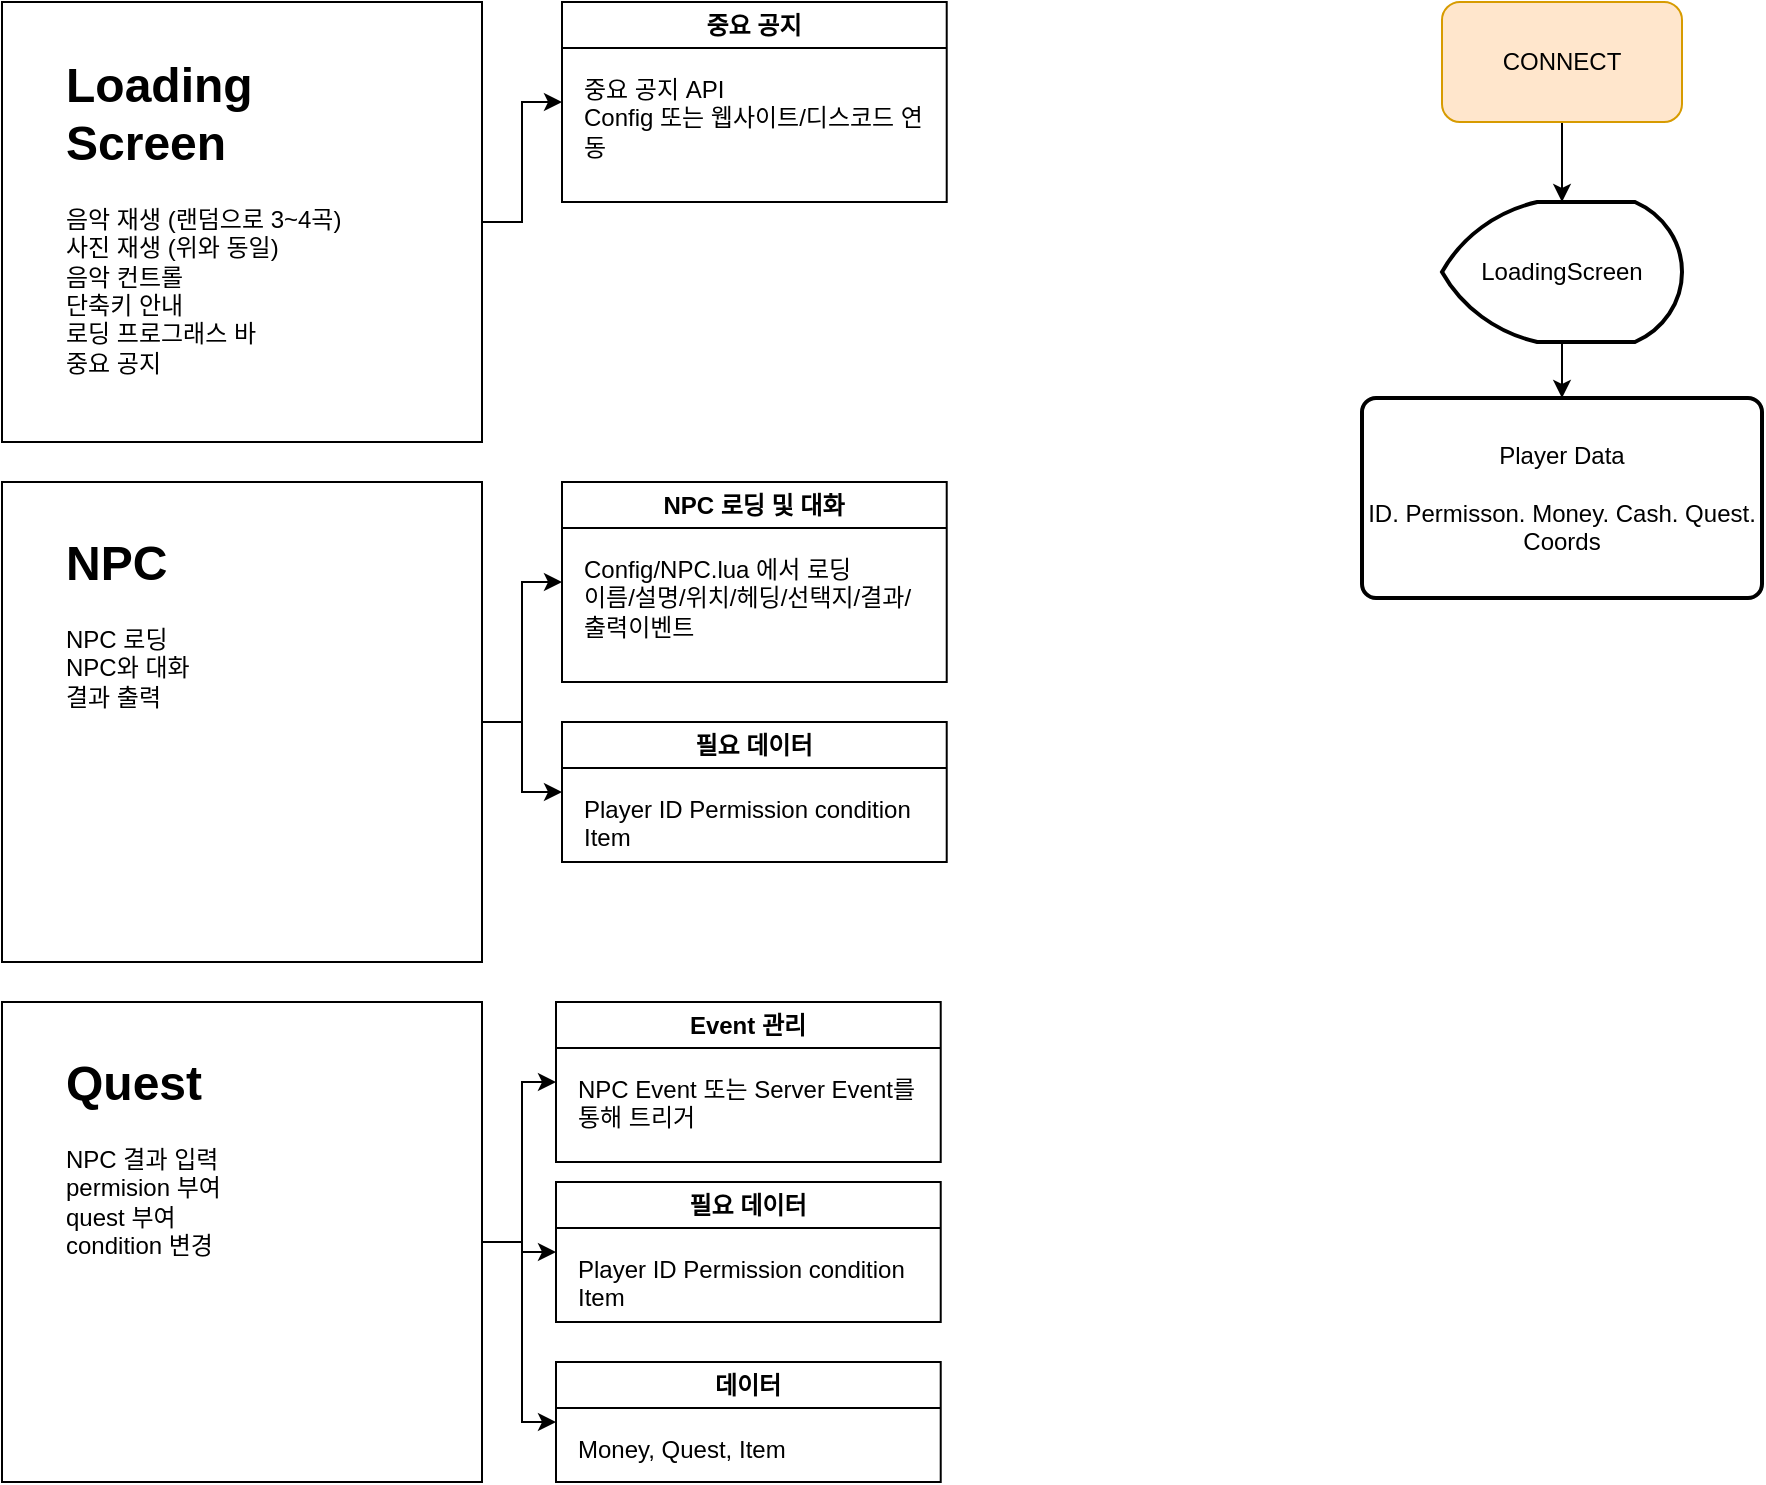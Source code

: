 <mxfile version="23.0.2" type="github">
  <diagram name="페이지-1" id="JTPiTUJ4401fEsxCc7Fc">
    <mxGraphModel dx="957" dy="553" grid="1" gridSize="10" guides="1" tooltips="1" connect="1" arrows="1" fold="1" page="1" pageScale="1" pageWidth="827" pageHeight="1169" math="0" shadow="0">
      <root>
        <mxCell id="0" />
        <mxCell id="1" parent="0" />
        <mxCell id="HM6ccCedCOGA6QJlXG_8-17" value="중요 공지" style="swimlane;whiteSpace=wrap;html=1;" parent="1" vertex="1">
          <mxGeometry x="320" y="40" width="192.36" height="100" as="geometry" />
        </mxCell>
        <mxCell id="HM6ccCedCOGA6QJlXG_8-22" value="&lt;div style=&quot;&quot;&gt;중요 공지 API&lt;/div&gt;&lt;div style=&quot;&quot;&gt;Config 또는 웹사이트/디스코드 연동&lt;/div&gt;" style="text;html=1;strokeColor=none;fillColor=none;align=left;verticalAlign=top;whiteSpace=wrap;rounded=0;" parent="HM6ccCedCOGA6QJlXG_8-17" vertex="1">
          <mxGeometry x="9.18" y="30" width="174" height="60" as="geometry" />
        </mxCell>
        <mxCell id="HM6ccCedCOGA6QJlXG_8-31" style="edgeStyle=orthogonalEdgeStyle;rounded=0;orthogonalLoop=1;jettySize=auto;html=1;exitX=1;exitY=0.5;exitDx=0;exitDy=0;" parent="1" source="HM6ccCedCOGA6QJlXG_8-2" target="HM6ccCedCOGA6QJlXG_8-17" edge="1">
          <mxGeometry relative="1" as="geometry" />
        </mxCell>
        <mxCell id="HM6ccCedCOGA6QJlXG_8-2" value="" style="whiteSpace=wrap;html=1;" parent="1" vertex="1">
          <mxGeometry x="40" y="40" width="240" height="220.0" as="geometry" />
        </mxCell>
        <mxCell id="HM6ccCedCOGA6QJlXG_8-4" value="&lt;h1&gt;Loading Screen&lt;/h1&gt;&lt;div&gt;음악 재생 (랜덤으로 3~4곡)&lt;/div&gt;&lt;div&gt;사진 재생 (위와 동일)&lt;/div&gt;&lt;div&gt;음악 컨트롤&lt;/div&gt;&lt;div&gt;단축키 안내&lt;/div&gt;&lt;div&gt;로딩 프로그래스 바&lt;/div&gt;&lt;div&gt;중요 공지&lt;/div&gt;" style="text;html=1;strokeColor=none;fillColor=none;spacing=5;spacingTop=-20;whiteSpace=wrap;overflow=hidden;rounded=0;" parent="1" vertex="1">
          <mxGeometry x="66.82" y="62" width="186.36" height="176" as="geometry" />
        </mxCell>
        <mxCell id="HM6ccCedCOGA6QJlXG_8-32" style="edgeStyle=orthogonalEdgeStyle;rounded=0;orthogonalLoop=1;jettySize=auto;html=1;exitX=1;exitY=0.5;exitDx=0;exitDy=0;" parent="1" source="HM6ccCedCOGA6QJlXG_8-23" target="HM6ccCedCOGA6QJlXG_8-26" edge="1">
          <mxGeometry relative="1" as="geometry" />
        </mxCell>
        <mxCell id="HM6ccCedCOGA6QJlXG_8-33" style="edgeStyle=orthogonalEdgeStyle;rounded=0;orthogonalLoop=1;jettySize=auto;html=1;exitX=1;exitY=0.5;exitDx=0;exitDy=0;" parent="1" source="HM6ccCedCOGA6QJlXG_8-23" target="HM6ccCedCOGA6QJlXG_8-28" edge="1">
          <mxGeometry relative="1" as="geometry" />
        </mxCell>
        <mxCell id="HM6ccCedCOGA6QJlXG_8-23" value="" style="whiteSpace=wrap;html=1;" parent="1" vertex="1">
          <mxGeometry x="40" y="280" width="240" height="240" as="geometry" />
        </mxCell>
        <mxCell id="HM6ccCedCOGA6QJlXG_8-24" value="&lt;h1&gt;NPC&lt;/h1&gt;&lt;div&gt;NPC 로딩&lt;/div&gt;&lt;div&gt;NPC와 대화&lt;/div&gt;&lt;div&gt;결과 출력&lt;/div&gt;" style="text;html=1;strokeColor=none;fillColor=none;spacing=5;spacingTop=-20;whiteSpace=wrap;overflow=hidden;rounded=0;" parent="1" vertex="1">
          <mxGeometry x="66.82" y="301" width="186.36" height="108" as="geometry" />
        </mxCell>
        <mxCell id="HM6ccCedCOGA6QJlXG_8-26" value="NPC 로딩 및 대화" style="swimlane;whiteSpace=wrap;html=1;" parent="1" vertex="1">
          <mxGeometry x="320" y="280" width="192.36" height="100" as="geometry" />
        </mxCell>
        <mxCell id="HM6ccCedCOGA6QJlXG_8-27" value="&lt;div style=&quot;&quot;&gt;Config/NPC.lua 에서 로딩&lt;/div&gt;&lt;div style=&quot;&quot;&gt;이름/설명/위치/헤딩/선택지/결과/출력이벤트&lt;/div&gt;" style="text;html=1;strokeColor=none;fillColor=none;align=left;verticalAlign=top;whiteSpace=wrap;rounded=0;" parent="HM6ccCedCOGA6QJlXG_8-26" vertex="1">
          <mxGeometry x="9.18" y="30" width="174" height="60" as="geometry" />
        </mxCell>
        <mxCell id="HM6ccCedCOGA6QJlXG_8-28" value="필요 데이터" style="swimlane;whiteSpace=wrap;html=1;" parent="1" vertex="1">
          <mxGeometry x="320" y="400" width="192.36" height="70" as="geometry" />
        </mxCell>
        <mxCell id="HM6ccCedCOGA6QJlXG_8-29" value="&lt;div style=&quot;&quot;&gt;Player ID Permission&amp;nbsp;condition Item&lt;/div&gt;" style="text;html=1;strokeColor=none;fillColor=none;align=left;verticalAlign=top;whiteSpace=wrap;rounded=0;" parent="HM6ccCedCOGA6QJlXG_8-28" vertex="1">
          <mxGeometry x="9.18" y="30" width="174" height="30" as="geometry" />
        </mxCell>
        <mxCell id="HM6ccCedCOGA6QJlXG_8-42" value="" style="edgeStyle=orthogonalEdgeStyle;rounded=0;orthogonalLoop=1;jettySize=auto;html=1;" parent="1" source="HM6ccCedCOGA6QJlXG_8-37" target="HM6ccCedCOGA6QJlXG_8-41" edge="1">
          <mxGeometry relative="1" as="geometry" />
        </mxCell>
        <mxCell id="HM6ccCedCOGA6QJlXG_8-37" value="CONNECT" style="rounded=1;whiteSpace=wrap;html=1;fillColor=#ffe6cc;strokeColor=#d79b00;" parent="1" vertex="1">
          <mxGeometry x="760" y="40" width="120" height="60" as="geometry" />
        </mxCell>
        <mxCell id="HM6ccCedCOGA6QJlXG_8-46" value="" style="edgeStyle=orthogonalEdgeStyle;rounded=0;orthogonalLoop=1;jettySize=auto;html=1;" parent="1" source="HM6ccCedCOGA6QJlXG_8-41" target="HM6ccCedCOGA6QJlXG_8-45" edge="1">
          <mxGeometry relative="1" as="geometry" />
        </mxCell>
        <mxCell id="HM6ccCedCOGA6QJlXG_8-41" value="LoadingScreen" style="strokeWidth=2;html=1;shape=mxgraph.flowchart.display;whiteSpace=wrap;" parent="1" vertex="1">
          <mxGeometry x="760" y="140" width="120" height="70" as="geometry" />
        </mxCell>
        <mxCell id="HM6ccCedCOGA6QJlXG_8-45" value="Player Data&lt;br&gt;&lt;br&gt;ID. Permisson. Money. Cash. Quest. Coords" style="rounded=1;whiteSpace=wrap;html=1;absoluteArcSize=1;arcSize=14;strokeWidth=2;" parent="1" vertex="1">
          <mxGeometry x="720" y="238" width="200" height="100" as="geometry" />
        </mxCell>
        <mxCell id="-OQbaOfbmaV7vUpkIr-i-3" style="edgeStyle=orthogonalEdgeStyle;rounded=0;orthogonalLoop=1;jettySize=auto;html=1;exitX=1;exitY=0.5;exitDx=0;exitDy=0;" edge="1" parent="1" source="HM6ccCedCOGA6QJlXG_8-48" target="-OQbaOfbmaV7vUpkIr-i-1">
          <mxGeometry relative="1" as="geometry" />
        </mxCell>
        <mxCell id="-OQbaOfbmaV7vUpkIr-i-7" style="edgeStyle=orthogonalEdgeStyle;rounded=0;orthogonalLoop=1;jettySize=auto;html=1;exitX=1;exitY=0.5;exitDx=0;exitDy=0;" edge="1" parent="1" source="HM6ccCedCOGA6QJlXG_8-48" target="-OQbaOfbmaV7vUpkIr-i-4">
          <mxGeometry relative="1" as="geometry" />
        </mxCell>
        <mxCell id="-OQbaOfbmaV7vUpkIr-i-10" style="edgeStyle=orthogonalEdgeStyle;rounded=0;orthogonalLoop=1;jettySize=auto;html=1;exitX=1;exitY=0.5;exitDx=0;exitDy=0;" edge="1" parent="1" source="HM6ccCedCOGA6QJlXG_8-48" target="-OQbaOfbmaV7vUpkIr-i-8">
          <mxGeometry relative="1" as="geometry" />
        </mxCell>
        <mxCell id="HM6ccCedCOGA6QJlXG_8-48" value="" style="whiteSpace=wrap;html=1;" parent="1" vertex="1">
          <mxGeometry x="40" y="540" width="240" height="240" as="geometry" />
        </mxCell>
        <mxCell id="HM6ccCedCOGA6QJlXG_8-49" value="&lt;h1&gt;Quest&lt;/h1&gt;&lt;div&gt;NPC 결과 입력&lt;/div&gt;&lt;div&gt;permision 부여&lt;/div&gt;&lt;div&gt;quest 부여&lt;/div&gt;&lt;div&gt;condition 변경&lt;/div&gt;" style="text;html=1;strokeColor=none;fillColor=none;spacing=5;spacingTop=-20;whiteSpace=wrap;overflow=hidden;rounded=0;" parent="1" vertex="1">
          <mxGeometry x="66.82" y="561" width="186.36" height="108" as="geometry" />
        </mxCell>
        <mxCell id="-OQbaOfbmaV7vUpkIr-i-1" value="Event 관리" style="swimlane;whiteSpace=wrap;html=1;" vertex="1" parent="1">
          <mxGeometry x="317" y="540" width="192.36" height="80" as="geometry" />
        </mxCell>
        <mxCell id="-OQbaOfbmaV7vUpkIr-i-2" value="&lt;div style=&quot;&quot;&gt;NPC Event 또는 Server Event를 통해 트리거&lt;/div&gt;" style="text;html=1;strokeColor=none;fillColor=none;align=left;verticalAlign=top;whiteSpace=wrap;rounded=0;" vertex="1" parent="-OQbaOfbmaV7vUpkIr-i-1">
          <mxGeometry x="9.18" y="30" width="174" height="40" as="geometry" />
        </mxCell>
        <mxCell id="-OQbaOfbmaV7vUpkIr-i-4" value="필요 데이터" style="swimlane;whiteSpace=wrap;html=1;" vertex="1" parent="1">
          <mxGeometry x="317" y="630" width="192.36" height="70" as="geometry" />
        </mxCell>
        <mxCell id="-OQbaOfbmaV7vUpkIr-i-5" value="&lt;div style=&quot;&quot;&gt;Player ID Permission&amp;nbsp;condition Item&lt;/div&gt;" style="text;html=1;strokeColor=none;fillColor=none;align=left;verticalAlign=top;whiteSpace=wrap;rounded=0;" vertex="1" parent="-OQbaOfbmaV7vUpkIr-i-4">
          <mxGeometry x="9.18" y="30" width="174" height="30" as="geometry" />
        </mxCell>
        <mxCell id="-OQbaOfbmaV7vUpkIr-i-8" value="데이터" style="swimlane;whiteSpace=wrap;html=1;" vertex="1" parent="1">
          <mxGeometry x="317" y="720" width="192.36" height="60" as="geometry" />
        </mxCell>
        <mxCell id="-OQbaOfbmaV7vUpkIr-i-9" value="&lt;div style=&quot;&quot;&gt;Money, Quest, Item&lt;/div&gt;" style="text;html=1;strokeColor=none;fillColor=none;align=left;verticalAlign=top;whiteSpace=wrap;rounded=0;" vertex="1" parent="-OQbaOfbmaV7vUpkIr-i-8">
          <mxGeometry x="9.18" y="30" width="174" height="30" as="geometry" />
        </mxCell>
      </root>
    </mxGraphModel>
  </diagram>
</mxfile>
